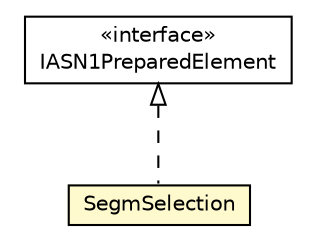 #!/usr/local/bin/dot
#
# Class diagram 
# Generated by UMLGraph version R5_6-24-gf6e263 (http://www.umlgraph.org/)
#

digraph G {
	edge [fontname="Helvetica",fontsize=10,labelfontname="Helvetica",labelfontsize=10];
	node [fontname="Helvetica",fontsize=10,shape=plaintext];
	nodesep=0.25;
	ranksep=0.5;
	// org.universAAL.lddi.lib.ieeex73std.org.bn.coders.IASN1PreparedElement
	c294515 [label=<<table title="org.universAAL.lddi.lib.ieeex73std.org.bn.coders.IASN1PreparedElement" border="0" cellborder="1" cellspacing="0" cellpadding="2" port="p" href="../../org/bn/coders/IASN1PreparedElement.html">
		<tr><td><table border="0" cellspacing="0" cellpadding="1">
<tr><td align="center" balign="center"> &#171;interface&#187; </td></tr>
<tr><td align="center" balign="center"> IASN1PreparedElement </td></tr>
		</table></td></tr>
		</table>>, URL="../../org/bn/coders/IASN1PreparedElement.html", fontname="Helvetica", fontcolor="black", fontsize=10.0];
	// org.universAAL.lddi.lib.ieeex73std.x73.p20601.SegmSelection
	c294597 [label=<<table title="org.universAAL.lddi.lib.ieeex73std.x73.p20601.SegmSelection" border="0" cellborder="1" cellspacing="0" cellpadding="2" port="p" bgcolor="lemonChiffon" href="./SegmSelection.html">
		<tr><td><table border="0" cellspacing="0" cellpadding="1">
<tr><td align="center" balign="center"> SegmSelection </td></tr>
		</table></td></tr>
		</table>>, URL="./SegmSelection.html", fontname="Helvetica", fontcolor="black", fontsize=10.0];
	//org.universAAL.lddi.lib.ieeex73std.x73.p20601.SegmSelection implements org.universAAL.lddi.lib.ieeex73std.org.bn.coders.IASN1PreparedElement
	c294515:p -> c294597:p [dir=back,arrowtail=empty,style=dashed];
}

